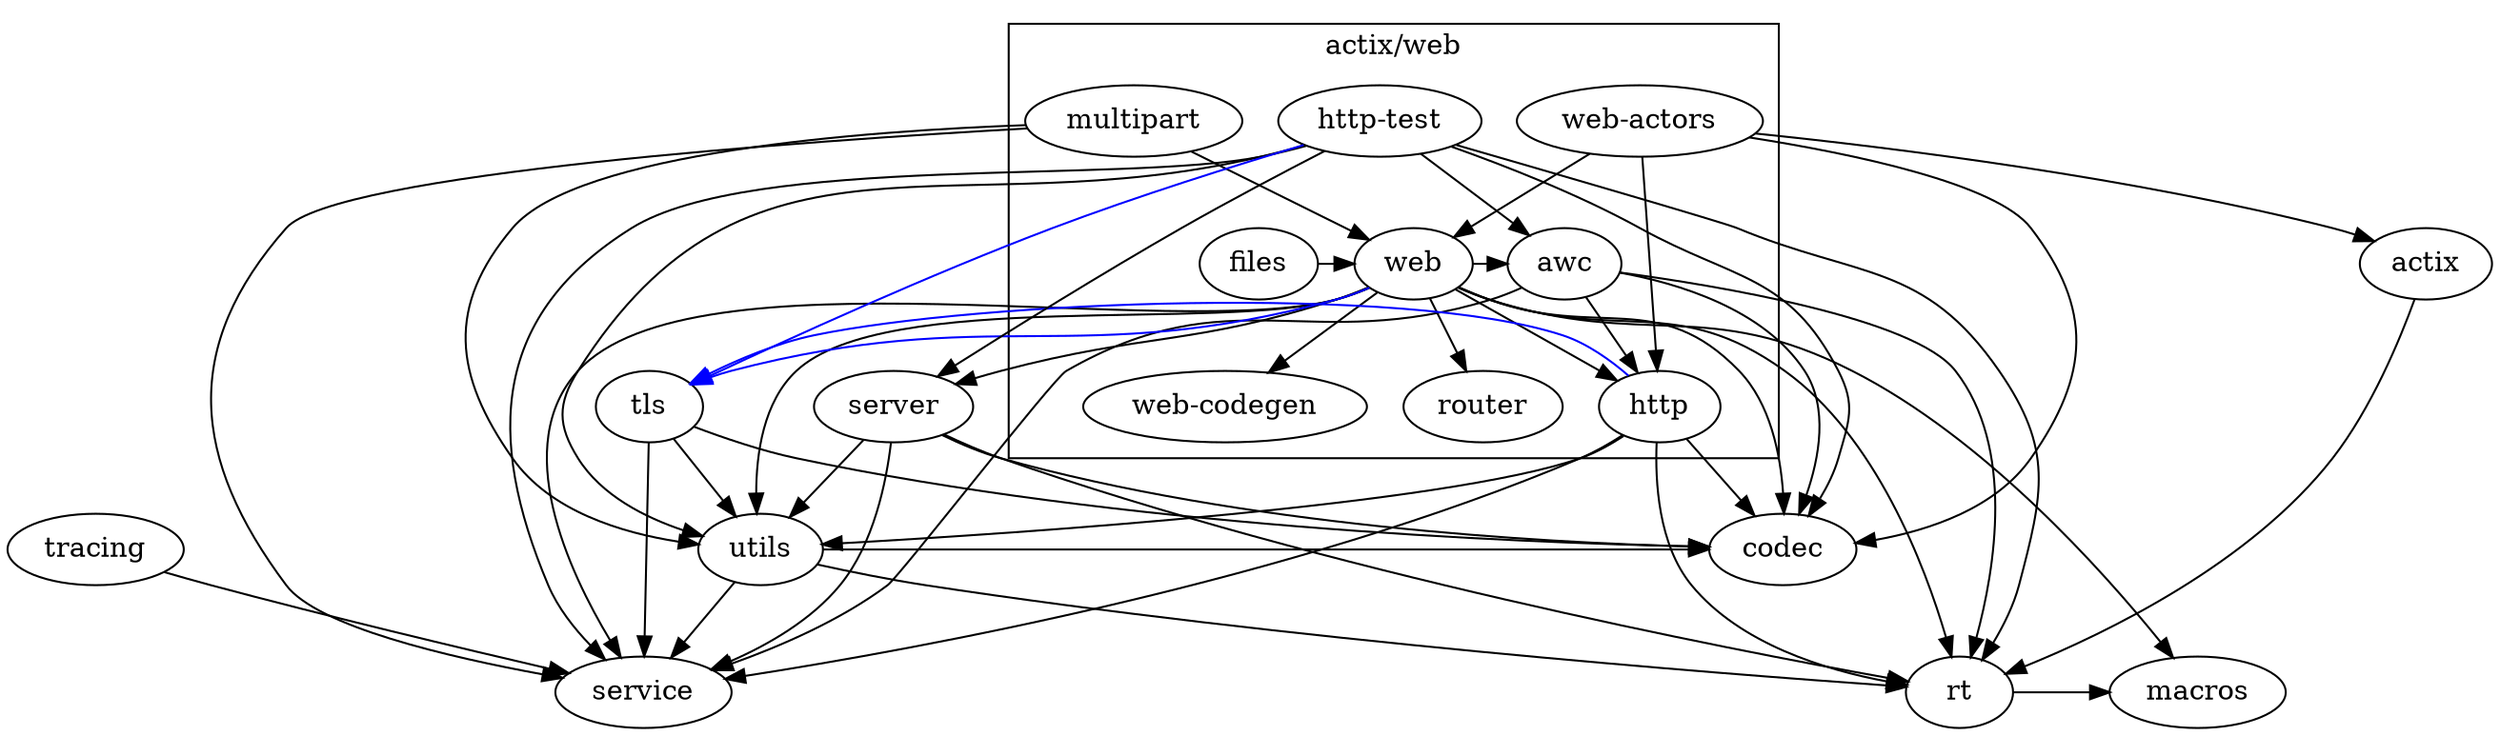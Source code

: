 digraph {
    subgraph cluster_web {
        label="actix/web"

        "awc"
        "web"
        "files"
        "http"
        "multipart"
        "web-actors"
        "web-codegen"
        "http-test"
        "router"

        { rank=same; "multipart" "web-actors" "http-test" };
        { rank=same; "files" "awc" "web" };
        { rank=same; "web-codegen" "http" };
    }

    "web" -> { "codec" "service" "utils" "router" "rt" "server" "macros" "web-codegen" "http" "awc" }
    "web" -> { "tls" }[color=blue] // optional
    "awc" -> { "codec" "service" "http" "rt" }
    "web-actors" -> { "actix" "web" "http" "codec" }
    "multipart" -> { "web" "service" "utils" }
    "http" -> { "service" "codec" "utils" "rt" }
    "http" -> { "tls" }[color=blue] // optional
    "files" -> { "web" }
    "http-test" -> { "service" "codec" "utils" "rt" "server" "awc" }
    "http-test" -> { "tls" }[color=blue] // optional

    // net

    "utils" -> { "service" "rt" "codec" }
    "tracing" -> { "service" }
    "tls" -> { "service" "codec" "utils" }
    "server" -> { "service" "rt" "codec" "utils" }
    "rt" -> { "macros" }

    { rank=same; "utils" "codec" };
    { rank=same; "rt" "macros" "service" };

    // actix

    "actix" -> { "rt" }
}
